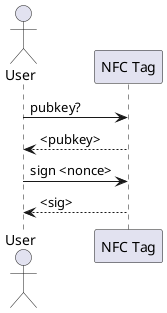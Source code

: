 @startuml nfc_communication

actor User as user
participant "NFC Tag" as nfc

user -> nfc: pubkey? 

user <-- nfc: <pubkey>

user -> nfc: sign <nonce>

user <-- nfc: <sig>

@enduml